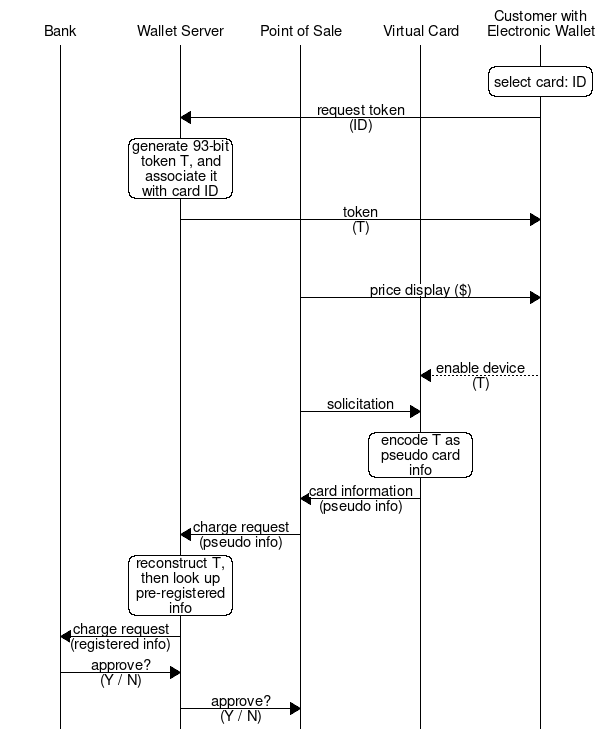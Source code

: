 # Electrnoic Wallet
msc {
 arcgradient = 0;


 a [label="Bank"],b [label="Wallet Server"], c [label="Point of Sale"],d [label="Virtual Card"],e [label="Customer with\nElectronic Wallet"];

 |||;
 e rbox e [label="select card: ID"];
 e=>b [label="request token\n(ID)"];
 b rbox b [label="generate 93-bit token T, and associate it with card ID"];
 b=>e [label="token\n(T)"];
 |||;
 |||;
 c=>e [label="price display ($)"];
 |||;
 |||;
 e>>d [label="enable device\n(T)"];
 c=>d [label="solicitation"];
 d rbox d [label="encode T as pseudo card info"];
 d=>c [label="card information\n(pseudo info)"];
 c=>b [label="charge request\n(pseudo info)"];
 b rbox b [label="reconstruct T, then look up pre-registered info"];
 b=>a [label="charge request\n(registered info)"];
 a=>b [label="approve?\n(Y / N)"];
 b=>c [label="approve?\n(Y / N)"];
}
